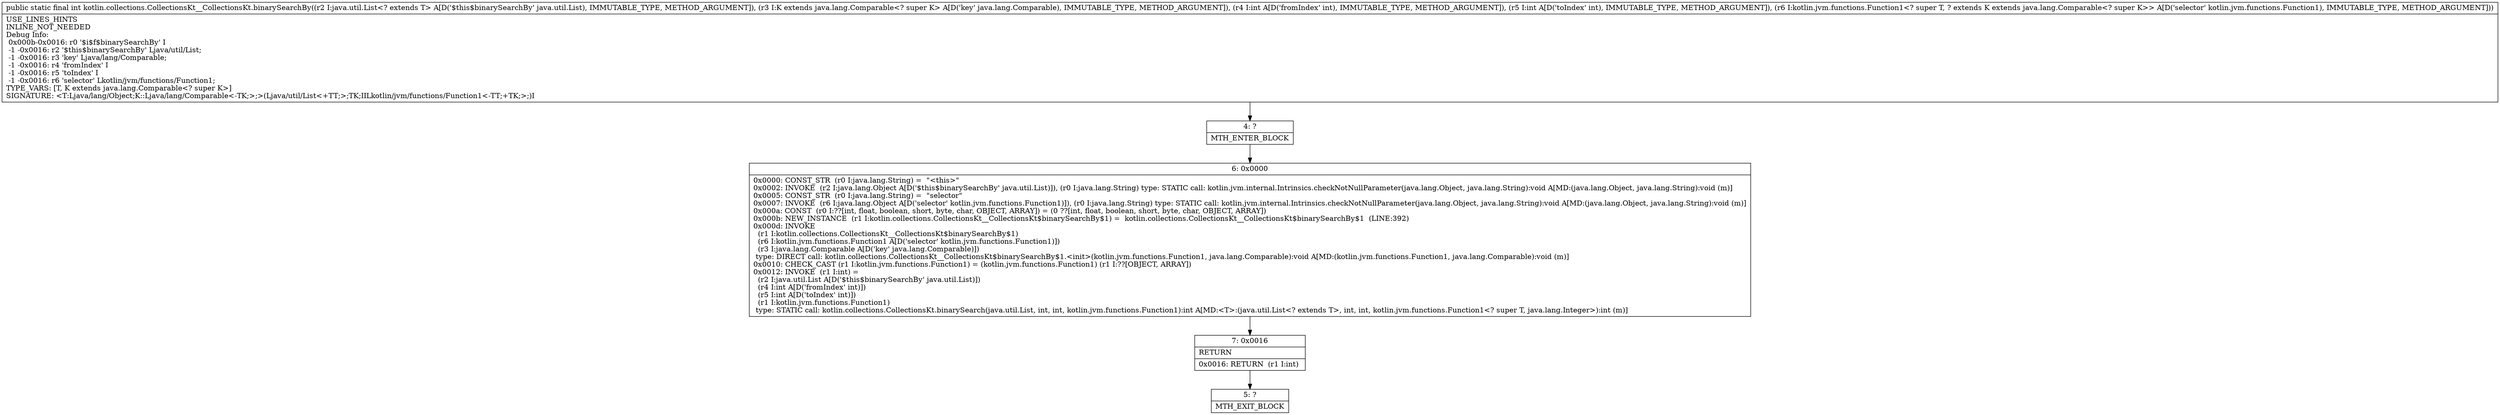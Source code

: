 digraph "CFG forkotlin.collections.CollectionsKt__CollectionsKt.binarySearchBy(Ljava\/util\/List;Ljava\/lang\/Comparable;IILkotlin\/jvm\/functions\/Function1;)I" {
Node_4 [shape=record,label="{4\:\ ?|MTH_ENTER_BLOCK\l}"];
Node_6 [shape=record,label="{6\:\ 0x0000|0x0000: CONST_STR  (r0 I:java.lang.String) =  \"\<this\>\" \l0x0002: INVOKE  (r2 I:java.lang.Object A[D('$this$binarySearchBy' java.util.List)]), (r0 I:java.lang.String) type: STATIC call: kotlin.jvm.internal.Intrinsics.checkNotNullParameter(java.lang.Object, java.lang.String):void A[MD:(java.lang.Object, java.lang.String):void (m)]\l0x0005: CONST_STR  (r0 I:java.lang.String) =  \"selector\" \l0x0007: INVOKE  (r6 I:java.lang.Object A[D('selector' kotlin.jvm.functions.Function1)]), (r0 I:java.lang.String) type: STATIC call: kotlin.jvm.internal.Intrinsics.checkNotNullParameter(java.lang.Object, java.lang.String):void A[MD:(java.lang.Object, java.lang.String):void (m)]\l0x000a: CONST  (r0 I:??[int, float, boolean, short, byte, char, OBJECT, ARRAY]) = (0 ??[int, float, boolean, short, byte, char, OBJECT, ARRAY]) \l0x000b: NEW_INSTANCE  (r1 I:kotlin.collections.CollectionsKt__CollectionsKt$binarySearchBy$1) =  kotlin.collections.CollectionsKt__CollectionsKt$binarySearchBy$1  (LINE:392)\l0x000d: INVOKE  \l  (r1 I:kotlin.collections.CollectionsKt__CollectionsKt$binarySearchBy$1)\l  (r6 I:kotlin.jvm.functions.Function1 A[D('selector' kotlin.jvm.functions.Function1)])\l  (r3 I:java.lang.Comparable A[D('key' java.lang.Comparable)])\l type: DIRECT call: kotlin.collections.CollectionsKt__CollectionsKt$binarySearchBy$1.\<init\>(kotlin.jvm.functions.Function1, java.lang.Comparable):void A[MD:(kotlin.jvm.functions.Function1, java.lang.Comparable):void (m)]\l0x0010: CHECK_CAST (r1 I:kotlin.jvm.functions.Function1) = (kotlin.jvm.functions.Function1) (r1 I:??[OBJECT, ARRAY]) \l0x0012: INVOKE  (r1 I:int) = \l  (r2 I:java.util.List A[D('$this$binarySearchBy' java.util.List)])\l  (r4 I:int A[D('fromIndex' int)])\l  (r5 I:int A[D('toIndex' int)])\l  (r1 I:kotlin.jvm.functions.Function1)\l type: STATIC call: kotlin.collections.CollectionsKt.binarySearch(java.util.List, int, int, kotlin.jvm.functions.Function1):int A[MD:\<T\>:(java.util.List\<? extends T\>, int, int, kotlin.jvm.functions.Function1\<? super T, java.lang.Integer\>):int (m)]\l}"];
Node_7 [shape=record,label="{7\:\ 0x0016|RETURN\l|0x0016: RETURN  (r1 I:int) \l}"];
Node_5 [shape=record,label="{5\:\ ?|MTH_EXIT_BLOCK\l}"];
MethodNode[shape=record,label="{public static final int kotlin.collections.CollectionsKt__CollectionsKt.binarySearchBy((r2 I:java.util.List\<? extends T\> A[D('$this$binarySearchBy' java.util.List), IMMUTABLE_TYPE, METHOD_ARGUMENT]), (r3 I:K extends java.lang.Comparable\<? super K\> A[D('key' java.lang.Comparable), IMMUTABLE_TYPE, METHOD_ARGUMENT]), (r4 I:int A[D('fromIndex' int), IMMUTABLE_TYPE, METHOD_ARGUMENT]), (r5 I:int A[D('toIndex' int), IMMUTABLE_TYPE, METHOD_ARGUMENT]), (r6 I:kotlin.jvm.functions.Function1\<? super T, ? extends K extends java.lang.Comparable\<? super K\>\> A[D('selector' kotlin.jvm.functions.Function1), IMMUTABLE_TYPE, METHOD_ARGUMENT]))  | USE_LINES_HINTS\lINLINE_NOT_NEEDED\lDebug Info:\l  0x000b\-0x0016: r0 '$i$f$binarySearchBy' I\l  \-1 \-0x0016: r2 '$this$binarySearchBy' Ljava\/util\/List;\l  \-1 \-0x0016: r3 'key' Ljava\/lang\/Comparable;\l  \-1 \-0x0016: r4 'fromIndex' I\l  \-1 \-0x0016: r5 'toIndex' I\l  \-1 \-0x0016: r6 'selector' Lkotlin\/jvm\/functions\/Function1;\lTYPE_VARS: [T, K extends java.lang.Comparable\<? super K\>]\lSIGNATURE: \<T:Ljava\/lang\/Object;K::Ljava\/lang\/Comparable\<\-TK;\>;\>(Ljava\/util\/List\<+TT;\>;TK;IILkotlin\/jvm\/functions\/Function1\<\-TT;+TK;\>;)I\l}"];
MethodNode -> Node_4;Node_4 -> Node_6;
Node_6 -> Node_7;
Node_7 -> Node_5;
}

